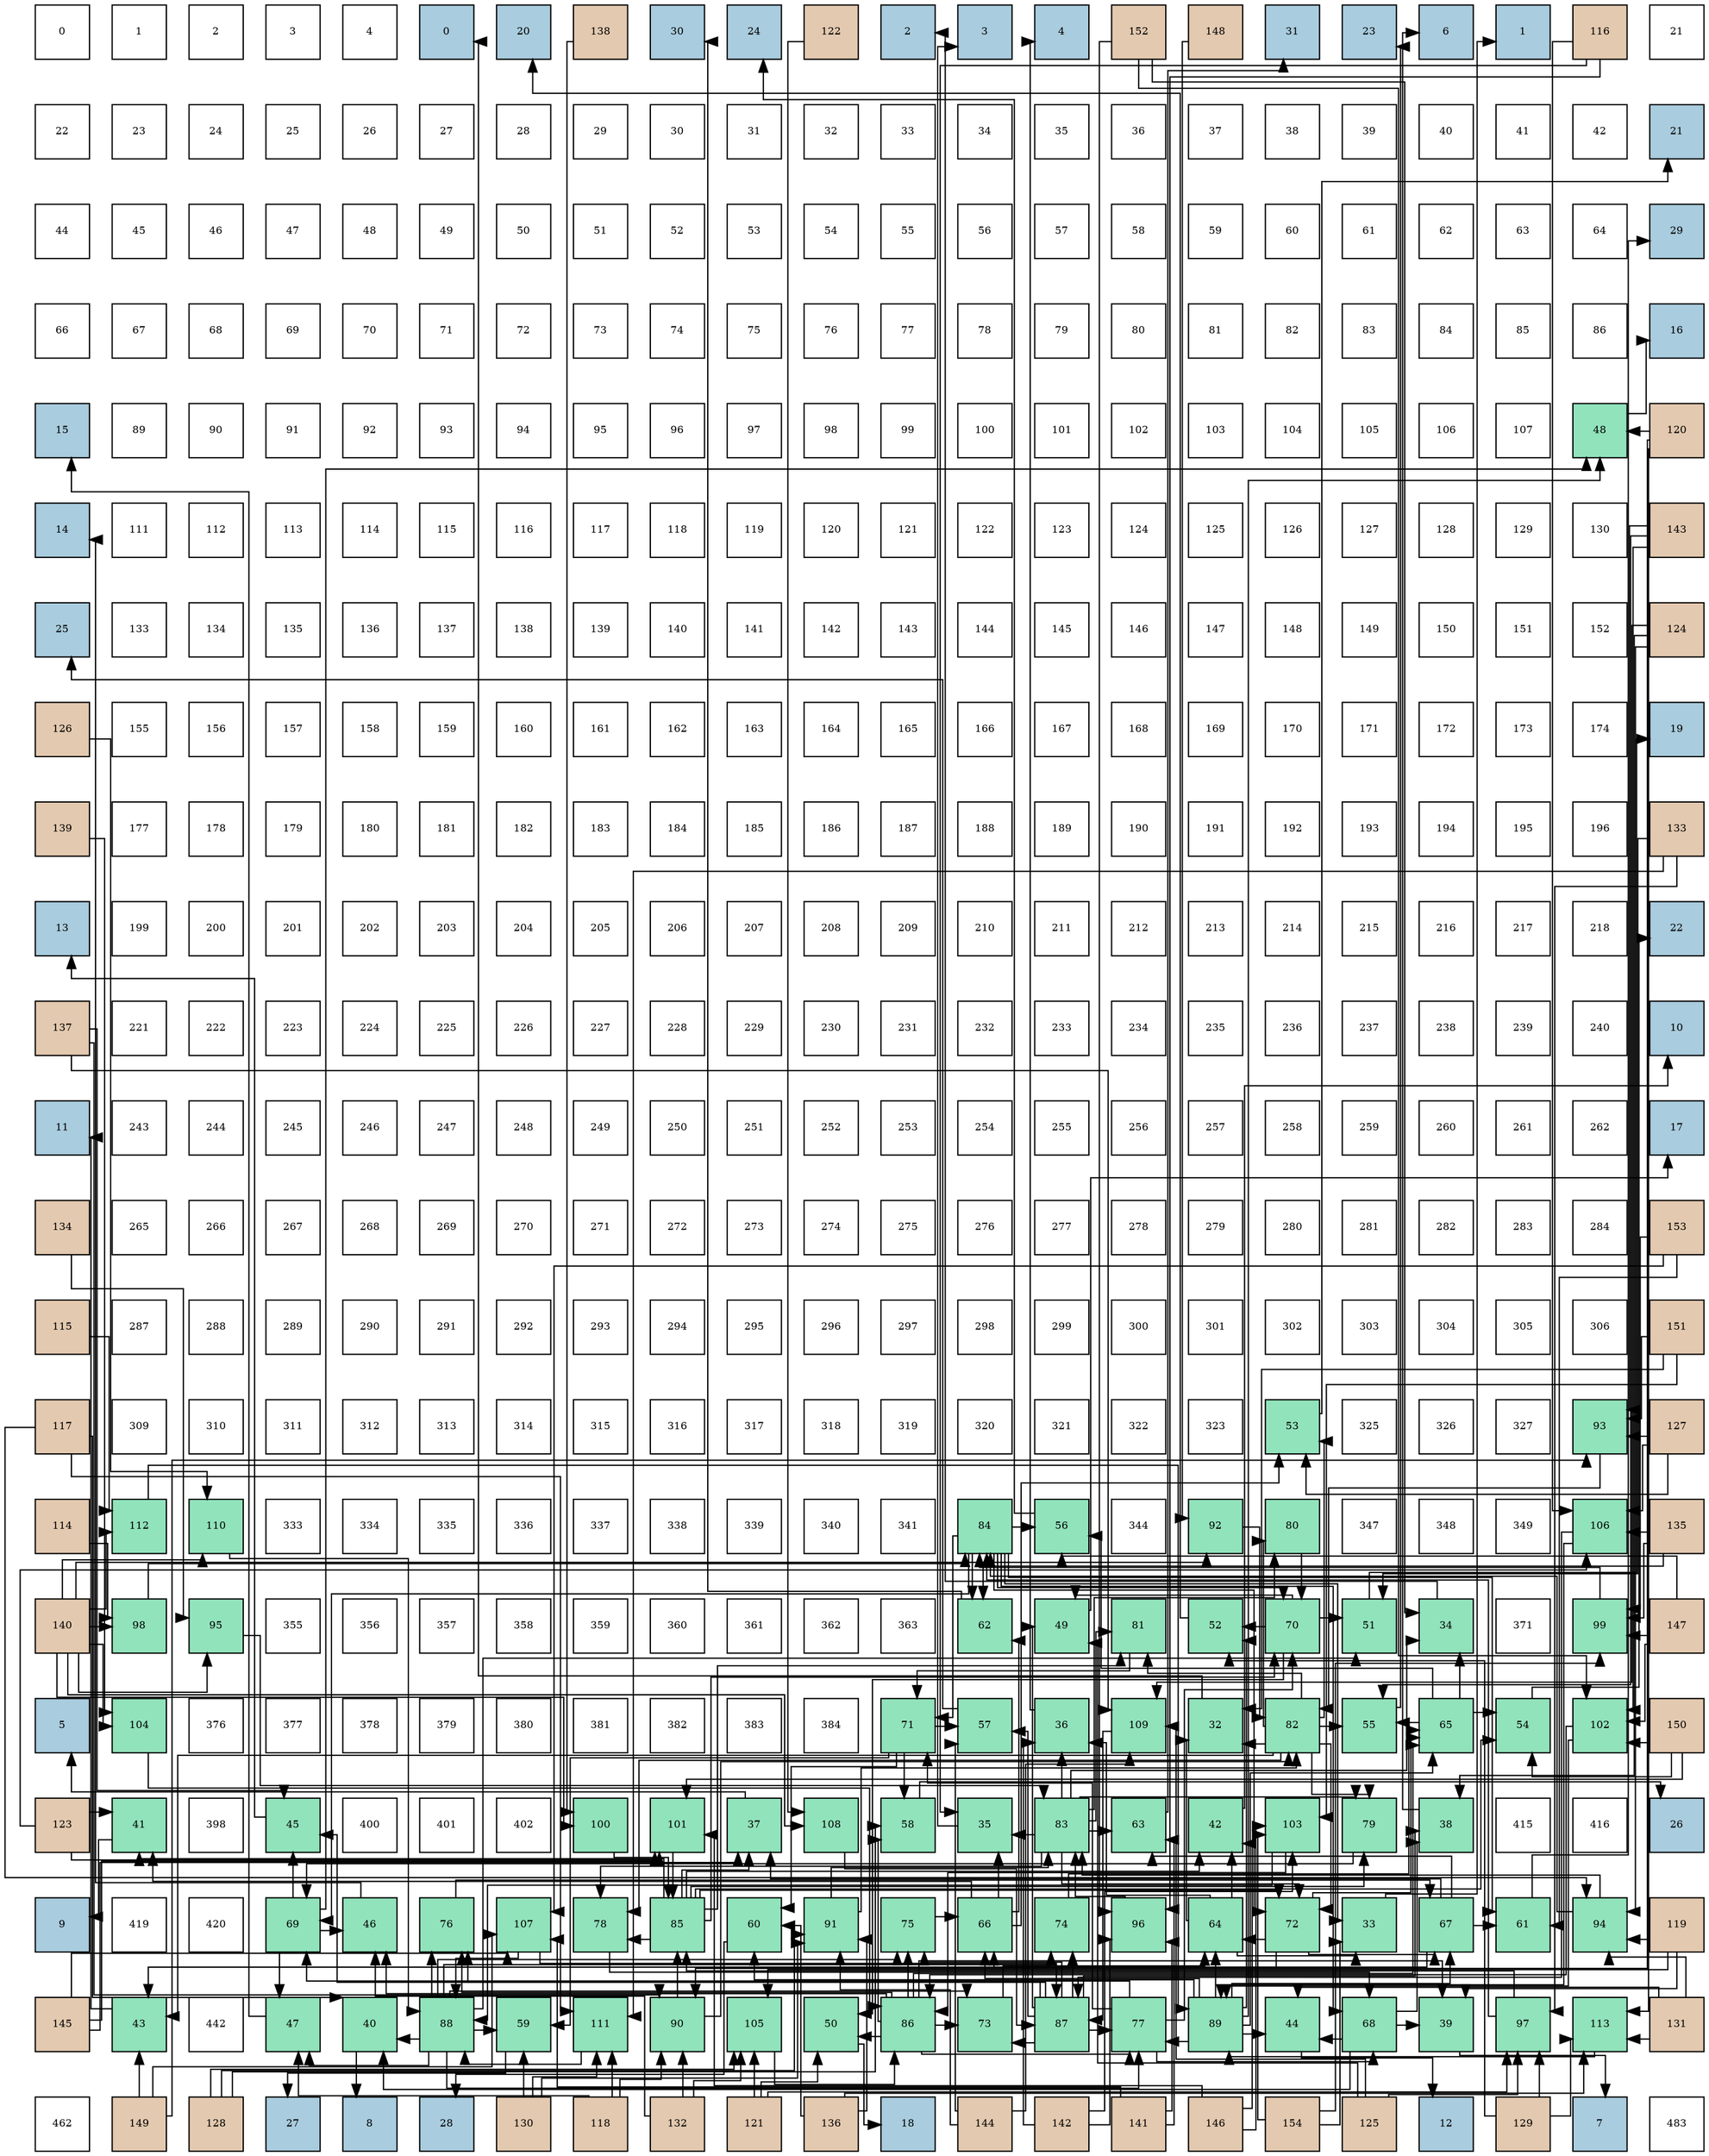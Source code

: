 digraph layout{
 rankdir=TB;
 splines=ortho;
 node [style=filled shape=square fixedsize=true width=0.6];
0[label="0", fontsize=8, fillcolor="#ffffff"];
1[label="1", fontsize=8, fillcolor="#ffffff"];
2[label="2", fontsize=8, fillcolor="#ffffff"];
3[label="3", fontsize=8, fillcolor="#ffffff"];
4[label="4", fontsize=8, fillcolor="#ffffff"];
5[label="0", fontsize=8, fillcolor="#a9ccde"];
6[label="20", fontsize=8, fillcolor="#a9ccde"];
7[label="138", fontsize=8, fillcolor="#e3c9af"];
8[label="30", fontsize=8, fillcolor="#a9ccde"];
9[label="24", fontsize=8, fillcolor="#a9ccde"];
10[label="122", fontsize=8, fillcolor="#e3c9af"];
11[label="2", fontsize=8, fillcolor="#a9ccde"];
12[label="3", fontsize=8, fillcolor="#a9ccde"];
13[label="4", fontsize=8, fillcolor="#a9ccde"];
14[label="152", fontsize=8, fillcolor="#e3c9af"];
15[label="148", fontsize=8, fillcolor="#e3c9af"];
16[label="31", fontsize=8, fillcolor="#a9ccde"];
17[label="23", fontsize=8, fillcolor="#a9ccde"];
18[label="6", fontsize=8, fillcolor="#a9ccde"];
19[label="1", fontsize=8, fillcolor="#a9ccde"];
20[label="116", fontsize=8, fillcolor="#e3c9af"];
21[label="21", fontsize=8, fillcolor="#ffffff"];
22[label="22", fontsize=8, fillcolor="#ffffff"];
23[label="23", fontsize=8, fillcolor="#ffffff"];
24[label="24", fontsize=8, fillcolor="#ffffff"];
25[label="25", fontsize=8, fillcolor="#ffffff"];
26[label="26", fontsize=8, fillcolor="#ffffff"];
27[label="27", fontsize=8, fillcolor="#ffffff"];
28[label="28", fontsize=8, fillcolor="#ffffff"];
29[label="29", fontsize=8, fillcolor="#ffffff"];
30[label="30", fontsize=8, fillcolor="#ffffff"];
31[label="31", fontsize=8, fillcolor="#ffffff"];
32[label="32", fontsize=8, fillcolor="#ffffff"];
33[label="33", fontsize=8, fillcolor="#ffffff"];
34[label="34", fontsize=8, fillcolor="#ffffff"];
35[label="35", fontsize=8, fillcolor="#ffffff"];
36[label="36", fontsize=8, fillcolor="#ffffff"];
37[label="37", fontsize=8, fillcolor="#ffffff"];
38[label="38", fontsize=8, fillcolor="#ffffff"];
39[label="39", fontsize=8, fillcolor="#ffffff"];
40[label="40", fontsize=8, fillcolor="#ffffff"];
41[label="41", fontsize=8, fillcolor="#ffffff"];
42[label="42", fontsize=8, fillcolor="#ffffff"];
43[label="21", fontsize=8, fillcolor="#a9ccde"];
44[label="44", fontsize=8, fillcolor="#ffffff"];
45[label="45", fontsize=8, fillcolor="#ffffff"];
46[label="46", fontsize=8, fillcolor="#ffffff"];
47[label="47", fontsize=8, fillcolor="#ffffff"];
48[label="48", fontsize=8, fillcolor="#ffffff"];
49[label="49", fontsize=8, fillcolor="#ffffff"];
50[label="50", fontsize=8, fillcolor="#ffffff"];
51[label="51", fontsize=8, fillcolor="#ffffff"];
52[label="52", fontsize=8, fillcolor="#ffffff"];
53[label="53", fontsize=8, fillcolor="#ffffff"];
54[label="54", fontsize=8, fillcolor="#ffffff"];
55[label="55", fontsize=8, fillcolor="#ffffff"];
56[label="56", fontsize=8, fillcolor="#ffffff"];
57[label="57", fontsize=8, fillcolor="#ffffff"];
58[label="58", fontsize=8, fillcolor="#ffffff"];
59[label="59", fontsize=8, fillcolor="#ffffff"];
60[label="60", fontsize=8, fillcolor="#ffffff"];
61[label="61", fontsize=8, fillcolor="#ffffff"];
62[label="62", fontsize=8, fillcolor="#ffffff"];
63[label="63", fontsize=8, fillcolor="#ffffff"];
64[label="64", fontsize=8, fillcolor="#ffffff"];
65[label="29", fontsize=8, fillcolor="#a9ccde"];
66[label="66", fontsize=8, fillcolor="#ffffff"];
67[label="67", fontsize=8, fillcolor="#ffffff"];
68[label="68", fontsize=8, fillcolor="#ffffff"];
69[label="69", fontsize=8, fillcolor="#ffffff"];
70[label="70", fontsize=8, fillcolor="#ffffff"];
71[label="71", fontsize=8, fillcolor="#ffffff"];
72[label="72", fontsize=8, fillcolor="#ffffff"];
73[label="73", fontsize=8, fillcolor="#ffffff"];
74[label="74", fontsize=8, fillcolor="#ffffff"];
75[label="75", fontsize=8, fillcolor="#ffffff"];
76[label="76", fontsize=8, fillcolor="#ffffff"];
77[label="77", fontsize=8, fillcolor="#ffffff"];
78[label="78", fontsize=8, fillcolor="#ffffff"];
79[label="79", fontsize=8, fillcolor="#ffffff"];
80[label="80", fontsize=8, fillcolor="#ffffff"];
81[label="81", fontsize=8, fillcolor="#ffffff"];
82[label="82", fontsize=8, fillcolor="#ffffff"];
83[label="83", fontsize=8, fillcolor="#ffffff"];
84[label="84", fontsize=8, fillcolor="#ffffff"];
85[label="85", fontsize=8, fillcolor="#ffffff"];
86[label="86", fontsize=8, fillcolor="#ffffff"];
87[label="16", fontsize=8, fillcolor="#a9ccde"];
88[label="15", fontsize=8, fillcolor="#a9ccde"];
89[label="89", fontsize=8, fillcolor="#ffffff"];
90[label="90", fontsize=8, fillcolor="#ffffff"];
91[label="91", fontsize=8, fillcolor="#ffffff"];
92[label="92", fontsize=8, fillcolor="#ffffff"];
93[label="93", fontsize=8, fillcolor="#ffffff"];
94[label="94", fontsize=8, fillcolor="#ffffff"];
95[label="95", fontsize=8, fillcolor="#ffffff"];
96[label="96", fontsize=8, fillcolor="#ffffff"];
97[label="97", fontsize=8, fillcolor="#ffffff"];
98[label="98", fontsize=8, fillcolor="#ffffff"];
99[label="99", fontsize=8, fillcolor="#ffffff"];
100[label="100", fontsize=8, fillcolor="#ffffff"];
101[label="101", fontsize=8, fillcolor="#ffffff"];
102[label="102", fontsize=8, fillcolor="#ffffff"];
103[label="103", fontsize=8, fillcolor="#ffffff"];
104[label="104", fontsize=8, fillcolor="#ffffff"];
105[label="105", fontsize=8, fillcolor="#ffffff"];
106[label="106", fontsize=8, fillcolor="#ffffff"];
107[label="107", fontsize=8, fillcolor="#ffffff"];
108[label="48", fontsize=8, fillcolor="#91e3bb"];
109[label="120", fontsize=8, fillcolor="#e3c9af"];
110[label="14", fontsize=8, fillcolor="#a9ccde"];
111[label="111", fontsize=8, fillcolor="#ffffff"];
112[label="112", fontsize=8, fillcolor="#ffffff"];
113[label="113", fontsize=8, fillcolor="#ffffff"];
114[label="114", fontsize=8, fillcolor="#ffffff"];
115[label="115", fontsize=8, fillcolor="#ffffff"];
116[label="116", fontsize=8, fillcolor="#ffffff"];
117[label="117", fontsize=8, fillcolor="#ffffff"];
118[label="118", fontsize=8, fillcolor="#ffffff"];
119[label="119", fontsize=8, fillcolor="#ffffff"];
120[label="120", fontsize=8, fillcolor="#ffffff"];
121[label="121", fontsize=8, fillcolor="#ffffff"];
122[label="122", fontsize=8, fillcolor="#ffffff"];
123[label="123", fontsize=8, fillcolor="#ffffff"];
124[label="124", fontsize=8, fillcolor="#ffffff"];
125[label="125", fontsize=8, fillcolor="#ffffff"];
126[label="126", fontsize=8, fillcolor="#ffffff"];
127[label="127", fontsize=8, fillcolor="#ffffff"];
128[label="128", fontsize=8, fillcolor="#ffffff"];
129[label="129", fontsize=8, fillcolor="#ffffff"];
130[label="130", fontsize=8, fillcolor="#ffffff"];
131[label="143", fontsize=8, fillcolor="#e3c9af"];
132[label="25", fontsize=8, fillcolor="#a9ccde"];
133[label="133", fontsize=8, fillcolor="#ffffff"];
134[label="134", fontsize=8, fillcolor="#ffffff"];
135[label="135", fontsize=8, fillcolor="#ffffff"];
136[label="136", fontsize=8, fillcolor="#ffffff"];
137[label="137", fontsize=8, fillcolor="#ffffff"];
138[label="138", fontsize=8, fillcolor="#ffffff"];
139[label="139", fontsize=8, fillcolor="#ffffff"];
140[label="140", fontsize=8, fillcolor="#ffffff"];
141[label="141", fontsize=8, fillcolor="#ffffff"];
142[label="142", fontsize=8, fillcolor="#ffffff"];
143[label="143", fontsize=8, fillcolor="#ffffff"];
144[label="144", fontsize=8, fillcolor="#ffffff"];
145[label="145", fontsize=8, fillcolor="#ffffff"];
146[label="146", fontsize=8, fillcolor="#ffffff"];
147[label="147", fontsize=8, fillcolor="#ffffff"];
148[label="148", fontsize=8, fillcolor="#ffffff"];
149[label="149", fontsize=8, fillcolor="#ffffff"];
150[label="150", fontsize=8, fillcolor="#ffffff"];
151[label="151", fontsize=8, fillcolor="#ffffff"];
152[label="152", fontsize=8, fillcolor="#ffffff"];
153[label="124", fontsize=8, fillcolor="#e3c9af"];
154[label="126", fontsize=8, fillcolor="#e3c9af"];
155[label="155", fontsize=8, fillcolor="#ffffff"];
156[label="156", fontsize=8, fillcolor="#ffffff"];
157[label="157", fontsize=8, fillcolor="#ffffff"];
158[label="158", fontsize=8, fillcolor="#ffffff"];
159[label="159", fontsize=8, fillcolor="#ffffff"];
160[label="160", fontsize=8, fillcolor="#ffffff"];
161[label="161", fontsize=8, fillcolor="#ffffff"];
162[label="162", fontsize=8, fillcolor="#ffffff"];
163[label="163", fontsize=8, fillcolor="#ffffff"];
164[label="164", fontsize=8, fillcolor="#ffffff"];
165[label="165", fontsize=8, fillcolor="#ffffff"];
166[label="166", fontsize=8, fillcolor="#ffffff"];
167[label="167", fontsize=8, fillcolor="#ffffff"];
168[label="168", fontsize=8, fillcolor="#ffffff"];
169[label="169", fontsize=8, fillcolor="#ffffff"];
170[label="170", fontsize=8, fillcolor="#ffffff"];
171[label="171", fontsize=8, fillcolor="#ffffff"];
172[label="172", fontsize=8, fillcolor="#ffffff"];
173[label="173", fontsize=8, fillcolor="#ffffff"];
174[label="174", fontsize=8, fillcolor="#ffffff"];
175[label="19", fontsize=8, fillcolor="#a9ccde"];
176[label="139", fontsize=8, fillcolor="#e3c9af"];
177[label="177", fontsize=8, fillcolor="#ffffff"];
178[label="178", fontsize=8, fillcolor="#ffffff"];
179[label="179", fontsize=8, fillcolor="#ffffff"];
180[label="180", fontsize=8, fillcolor="#ffffff"];
181[label="181", fontsize=8, fillcolor="#ffffff"];
182[label="182", fontsize=8, fillcolor="#ffffff"];
183[label="183", fontsize=8, fillcolor="#ffffff"];
184[label="184", fontsize=8, fillcolor="#ffffff"];
185[label="185", fontsize=8, fillcolor="#ffffff"];
186[label="186", fontsize=8, fillcolor="#ffffff"];
187[label="187", fontsize=8, fillcolor="#ffffff"];
188[label="188", fontsize=8, fillcolor="#ffffff"];
189[label="189", fontsize=8, fillcolor="#ffffff"];
190[label="190", fontsize=8, fillcolor="#ffffff"];
191[label="191", fontsize=8, fillcolor="#ffffff"];
192[label="192", fontsize=8, fillcolor="#ffffff"];
193[label="193", fontsize=8, fillcolor="#ffffff"];
194[label="194", fontsize=8, fillcolor="#ffffff"];
195[label="195", fontsize=8, fillcolor="#ffffff"];
196[label="196", fontsize=8, fillcolor="#ffffff"];
197[label="133", fontsize=8, fillcolor="#e3c9af"];
198[label="13", fontsize=8, fillcolor="#a9ccde"];
199[label="199", fontsize=8, fillcolor="#ffffff"];
200[label="200", fontsize=8, fillcolor="#ffffff"];
201[label="201", fontsize=8, fillcolor="#ffffff"];
202[label="202", fontsize=8, fillcolor="#ffffff"];
203[label="203", fontsize=8, fillcolor="#ffffff"];
204[label="204", fontsize=8, fillcolor="#ffffff"];
205[label="205", fontsize=8, fillcolor="#ffffff"];
206[label="206", fontsize=8, fillcolor="#ffffff"];
207[label="207", fontsize=8, fillcolor="#ffffff"];
208[label="208", fontsize=8, fillcolor="#ffffff"];
209[label="209", fontsize=8, fillcolor="#ffffff"];
210[label="210", fontsize=8, fillcolor="#ffffff"];
211[label="211", fontsize=8, fillcolor="#ffffff"];
212[label="212", fontsize=8, fillcolor="#ffffff"];
213[label="213", fontsize=8, fillcolor="#ffffff"];
214[label="214", fontsize=8, fillcolor="#ffffff"];
215[label="215", fontsize=8, fillcolor="#ffffff"];
216[label="216", fontsize=8, fillcolor="#ffffff"];
217[label="217", fontsize=8, fillcolor="#ffffff"];
218[label="218", fontsize=8, fillcolor="#ffffff"];
219[label="22", fontsize=8, fillcolor="#a9ccde"];
220[label="137", fontsize=8, fillcolor="#e3c9af"];
221[label="221", fontsize=8, fillcolor="#ffffff"];
222[label="222", fontsize=8, fillcolor="#ffffff"];
223[label="223", fontsize=8, fillcolor="#ffffff"];
224[label="224", fontsize=8, fillcolor="#ffffff"];
225[label="225", fontsize=8, fillcolor="#ffffff"];
226[label="226", fontsize=8, fillcolor="#ffffff"];
227[label="227", fontsize=8, fillcolor="#ffffff"];
228[label="228", fontsize=8, fillcolor="#ffffff"];
229[label="229", fontsize=8, fillcolor="#ffffff"];
230[label="230", fontsize=8, fillcolor="#ffffff"];
231[label="231", fontsize=8, fillcolor="#ffffff"];
232[label="232", fontsize=8, fillcolor="#ffffff"];
233[label="233", fontsize=8, fillcolor="#ffffff"];
234[label="234", fontsize=8, fillcolor="#ffffff"];
235[label="235", fontsize=8, fillcolor="#ffffff"];
236[label="236", fontsize=8, fillcolor="#ffffff"];
237[label="237", fontsize=8, fillcolor="#ffffff"];
238[label="238", fontsize=8, fillcolor="#ffffff"];
239[label="239", fontsize=8, fillcolor="#ffffff"];
240[label="240", fontsize=8, fillcolor="#ffffff"];
241[label="10", fontsize=8, fillcolor="#a9ccde"];
242[label="11", fontsize=8, fillcolor="#a9ccde"];
243[label="243", fontsize=8, fillcolor="#ffffff"];
244[label="244", fontsize=8, fillcolor="#ffffff"];
245[label="245", fontsize=8, fillcolor="#ffffff"];
246[label="246", fontsize=8, fillcolor="#ffffff"];
247[label="247", fontsize=8, fillcolor="#ffffff"];
248[label="248", fontsize=8, fillcolor="#ffffff"];
249[label="249", fontsize=8, fillcolor="#ffffff"];
250[label="250", fontsize=8, fillcolor="#ffffff"];
251[label="251", fontsize=8, fillcolor="#ffffff"];
252[label="252", fontsize=8, fillcolor="#ffffff"];
253[label="253", fontsize=8, fillcolor="#ffffff"];
254[label="254", fontsize=8, fillcolor="#ffffff"];
255[label="255", fontsize=8, fillcolor="#ffffff"];
256[label="256", fontsize=8, fillcolor="#ffffff"];
257[label="257", fontsize=8, fillcolor="#ffffff"];
258[label="258", fontsize=8, fillcolor="#ffffff"];
259[label="259", fontsize=8, fillcolor="#ffffff"];
260[label="260", fontsize=8, fillcolor="#ffffff"];
261[label="261", fontsize=8, fillcolor="#ffffff"];
262[label="262", fontsize=8, fillcolor="#ffffff"];
263[label="17", fontsize=8, fillcolor="#a9ccde"];
264[label="134", fontsize=8, fillcolor="#e3c9af"];
265[label="265", fontsize=8, fillcolor="#ffffff"];
266[label="266", fontsize=8, fillcolor="#ffffff"];
267[label="267", fontsize=8, fillcolor="#ffffff"];
268[label="268", fontsize=8, fillcolor="#ffffff"];
269[label="269", fontsize=8, fillcolor="#ffffff"];
270[label="270", fontsize=8, fillcolor="#ffffff"];
271[label="271", fontsize=8, fillcolor="#ffffff"];
272[label="272", fontsize=8, fillcolor="#ffffff"];
273[label="273", fontsize=8, fillcolor="#ffffff"];
274[label="274", fontsize=8, fillcolor="#ffffff"];
275[label="275", fontsize=8, fillcolor="#ffffff"];
276[label="276", fontsize=8, fillcolor="#ffffff"];
277[label="277", fontsize=8, fillcolor="#ffffff"];
278[label="278", fontsize=8, fillcolor="#ffffff"];
279[label="279", fontsize=8, fillcolor="#ffffff"];
280[label="280", fontsize=8, fillcolor="#ffffff"];
281[label="281", fontsize=8, fillcolor="#ffffff"];
282[label="282", fontsize=8, fillcolor="#ffffff"];
283[label="283", fontsize=8, fillcolor="#ffffff"];
284[label="284", fontsize=8, fillcolor="#ffffff"];
285[label="153", fontsize=8, fillcolor="#e3c9af"];
286[label="115", fontsize=8, fillcolor="#e3c9af"];
287[label="287", fontsize=8, fillcolor="#ffffff"];
288[label="288", fontsize=8, fillcolor="#ffffff"];
289[label="289", fontsize=8, fillcolor="#ffffff"];
290[label="290", fontsize=8, fillcolor="#ffffff"];
291[label="291", fontsize=8, fillcolor="#ffffff"];
292[label="292", fontsize=8, fillcolor="#ffffff"];
293[label="293", fontsize=8, fillcolor="#ffffff"];
294[label="294", fontsize=8, fillcolor="#ffffff"];
295[label="295", fontsize=8, fillcolor="#ffffff"];
296[label="296", fontsize=8, fillcolor="#ffffff"];
297[label="297", fontsize=8, fillcolor="#ffffff"];
298[label="298", fontsize=8, fillcolor="#ffffff"];
299[label="299", fontsize=8, fillcolor="#ffffff"];
300[label="300", fontsize=8, fillcolor="#ffffff"];
301[label="301", fontsize=8, fillcolor="#ffffff"];
302[label="302", fontsize=8, fillcolor="#ffffff"];
303[label="303", fontsize=8, fillcolor="#ffffff"];
304[label="304", fontsize=8, fillcolor="#ffffff"];
305[label="305", fontsize=8, fillcolor="#ffffff"];
306[label="306", fontsize=8, fillcolor="#ffffff"];
307[label="151", fontsize=8, fillcolor="#e3c9af"];
308[label="117", fontsize=8, fillcolor="#e3c9af"];
309[label="309", fontsize=8, fillcolor="#ffffff"];
310[label="310", fontsize=8, fillcolor="#ffffff"];
311[label="311", fontsize=8, fillcolor="#ffffff"];
312[label="312", fontsize=8, fillcolor="#ffffff"];
313[label="313", fontsize=8, fillcolor="#ffffff"];
314[label="314", fontsize=8, fillcolor="#ffffff"];
315[label="315", fontsize=8, fillcolor="#ffffff"];
316[label="316", fontsize=8, fillcolor="#ffffff"];
317[label="317", fontsize=8, fillcolor="#ffffff"];
318[label="318", fontsize=8, fillcolor="#ffffff"];
319[label="319", fontsize=8, fillcolor="#ffffff"];
320[label="320", fontsize=8, fillcolor="#ffffff"];
321[label="321", fontsize=8, fillcolor="#ffffff"];
322[label="322", fontsize=8, fillcolor="#ffffff"];
323[label="323", fontsize=8, fillcolor="#ffffff"];
324[label="53", fontsize=8, fillcolor="#91e3bb"];
325[label="325", fontsize=8, fillcolor="#ffffff"];
326[label="326", fontsize=8, fillcolor="#ffffff"];
327[label="327", fontsize=8, fillcolor="#ffffff"];
328[label="93", fontsize=8, fillcolor="#91e3bb"];
329[label="127", fontsize=8, fillcolor="#e3c9af"];
330[label="114", fontsize=8, fillcolor="#e3c9af"];
331[label="112", fontsize=8, fillcolor="#91e3bb"];
332[label="110", fontsize=8, fillcolor="#91e3bb"];
333[label="333", fontsize=8, fillcolor="#ffffff"];
334[label="334", fontsize=8, fillcolor="#ffffff"];
335[label="335", fontsize=8, fillcolor="#ffffff"];
336[label="336", fontsize=8, fillcolor="#ffffff"];
337[label="337", fontsize=8, fillcolor="#ffffff"];
338[label="338", fontsize=8, fillcolor="#ffffff"];
339[label="339", fontsize=8, fillcolor="#ffffff"];
340[label="340", fontsize=8, fillcolor="#ffffff"];
341[label="341", fontsize=8, fillcolor="#ffffff"];
342[label="84", fontsize=8, fillcolor="#91e3bb"];
343[label="56", fontsize=8, fillcolor="#91e3bb"];
344[label="344", fontsize=8, fillcolor="#ffffff"];
345[label="92", fontsize=8, fillcolor="#91e3bb"];
346[label="80", fontsize=8, fillcolor="#91e3bb"];
347[label="347", fontsize=8, fillcolor="#ffffff"];
348[label="348", fontsize=8, fillcolor="#ffffff"];
349[label="349", fontsize=8, fillcolor="#ffffff"];
350[label="106", fontsize=8, fillcolor="#91e3bb"];
351[label="135", fontsize=8, fillcolor="#e3c9af"];
352[label="140", fontsize=8, fillcolor="#e3c9af"];
353[label="98", fontsize=8, fillcolor="#91e3bb"];
354[label="95", fontsize=8, fillcolor="#91e3bb"];
355[label="355", fontsize=8, fillcolor="#ffffff"];
356[label="356", fontsize=8, fillcolor="#ffffff"];
357[label="357", fontsize=8, fillcolor="#ffffff"];
358[label="358", fontsize=8, fillcolor="#ffffff"];
359[label="359", fontsize=8, fillcolor="#ffffff"];
360[label="360", fontsize=8, fillcolor="#ffffff"];
361[label="361", fontsize=8, fillcolor="#ffffff"];
362[label="362", fontsize=8, fillcolor="#ffffff"];
363[label="363", fontsize=8, fillcolor="#ffffff"];
364[label="62", fontsize=8, fillcolor="#91e3bb"];
365[label="49", fontsize=8, fillcolor="#91e3bb"];
366[label="81", fontsize=8, fillcolor="#91e3bb"];
367[label="52", fontsize=8, fillcolor="#91e3bb"];
368[label="70", fontsize=8, fillcolor="#91e3bb"];
369[label="51", fontsize=8, fillcolor="#91e3bb"];
370[label="34", fontsize=8, fillcolor="#91e3bb"];
371[label="371", fontsize=8, fillcolor="#ffffff"];
372[label="99", fontsize=8, fillcolor="#91e3bb"];
373[label="147", fontsize=8, fillcolor="#e3c9af"];
374[label="5", fontsize=8, fillcolor="#a9ccde"];
375[label="104", fontsize=8, fillcolor="#91e3bb"];
376[label="376", fontsize=8, fillcolor="#ffffff"];
377[label="377", fontsize=8, fillcolor="#ffffff"];
378[label="378", fontsize=8, fillcolor="#ffffff"];
379[label="379", fontsize=8, fillcolor="#ffffff"];
380[label="380", fontsize=8, fillcolor="#ffffff"];
381[label="381", fontsize=8, fillcolor="#ffffff"];
382[label="382", fontsize=8, fillcolor="#ffffff"];
383[label="383", fontsize=8, fillcolor="#ffffff"];
384[label="384", fontsize=8, fillcolor="#ffffff"];
385[label="71", fontsize=8, fillcolor="#91e3bb"];
386[label="57", fontsize=8, fillcolor="#91e3bb"];
387[label="36", fontsize=8, fillcolor="#91e3bb"];
388[label="109", fontsize=8, fillcolor="#91e3bb"];
389[label="32", fontsize=8, fillcolor="#91e3bb"];
390[label="82", fontsize=8, fillcolor="#91e3bb"];
391[label="55", fontsize=8, fillcolor="#91e3bb"];
392[label="65", fontsize=8, fillcolor="#91e3bb"];
393[label="54", fontsize=8, fillcolor="#91e3bb"];
394[label="102", fontsize=8, fillcolor="#91e3bb"];
395[label="150", fontsize=8, fillcolor="#e3c9af"];
396[label="123", fontsize=8, fillcolor="#e3c9af"];
397[label="41", fontsize=8, fillcolor="#91e3bb"];
398[label="398", fontsize=8, fillcolor="#ffffff"];
399[label="45", fontsize=8, fillcolor="#91e3bb"];
400[label="400", fontsize=8, fillcolor="#ffffff"];
401[label="401", fontsize=8, fillcolor="#ffffff"];
402[label="402", fontsize=8, fillcolor="#ffffff"];
403[label="100", fontsize=8, fillcolor="#91e3bb"];
404[label="101", fontsize=8, fillcolor="#91e3bb"];
405[label="37", fontsize=8, fillcolor="#91e3bb"];
406[label="108", fontsize=8, fillcolor="#91e3bb"];
407[label="58", fontsize=8, fillcolor="#91e3bb"];
408[label="35", fontsize=8, fillcolor="#91e3bb"];
409[label="83", fontsize=8, fillcolor="#91e3bb"];
410[label="63", fontsize=8, fillcolor="#91e3bb"];
411[label="42", fontsize=8, fillcolor="#91e3bb"];
412[label="103", fontsize=8, fillcolor="#91e3bb"];
413[label="79", fontsize=8, fillcolor="#91e3bb"];
414[label="38", fontsize=8, fillcolor="#91e3bb"];
415[label="415", fontsize=8, fillcolor="#ffffff"];
416[label="416", fontsize=8, fillcolor="#ffffff"];
417[label="26", fontsize=8, fillcolor="#a9ccde"];
418[label="9", fontsize=8, fillcolor="#a9ccde"];
419[label="419", fontsize=8, fillcolor="#ffffff"];
420[label="420", fontsize=8, fillcolor="#ffffff"];
421[label="69", fontsize=8, fillcolor="#91e3bb"];
422[label="46", fontsize=8, fillcolor="#91e3bb"];
423[label="76", fontsize=8, fillcolor="#91e3bb"];
424[label="107", fontsize=8, fillcolor="#91e3bb"];
425[label="78", fontsize=8, fillcolor="#91e3bb"];
426[label="85", fontsize=8, fillcolor="#91e3bb"];
427[label="60", fontsize=8, fillcolor="#91e3bb"];
428[label="91", fontsize=8, fillcolor="#91e3bb"];
429[label="75", fontsize=8, fillcolor="#91e3bb"];
430[label="66", fontsize=8, fillcolor="#91e3bb"];
431[label="74", fontsize=8, fillcolor="#91e3bb"];
432[label="96", fontsize=8, fillcolor="#91e3bb"];
433[label="64", fontsize=8, fillcolor="#91e3bb"];
434[label="72", fontsize=8, fillcolor="#91e3bb"];
435[label="33", fontsize=8, fillcolor="#91e3bb"];
436[label="67", fontsize=8, fillcolor="#91e3bb"];
437[label="61", fontsize=8, fillcolor="#91e3bb"];
438[label="94", fontsize=8, fillcolor="#91e3bb"];
439[label="119", fontsize=8, fillcolor="#e3c9af"];
440[label="145", fontsize=8, fillcolor="#e3c9af"];
441[label="43", fontsize=8, fillcolor="#91e3bb"];
442[label="442", fontsize=8, fillcolor="#ffffff"];
443[label="47", fontsize=8, fillcolor="#91e3bb"];
444[label="40", fontsize=8, fillcolor="#91e3bb"];
445[label="88", fontsize=8, fillcolor="#91e3bb"];
446[label="59", fontsize=8, fillcolor="#91e3bb"];
447[label="111", fontsize=8, fillcolor="#91e3bb"];
448[label="90", fontsize=8, fillcolor="#91e3bb"];
449[label="105", fontsize=8, fillcolor="#91e3bb"];
450[label="50", fontsize=8, fillcolor="#91e3bb"];
451[label="86", fontsize=8, fillcolor="#91e3bb"];
452[label="73", fontsize=8, fillcolor="#91e3bb"];
453[label="87", fontsize=8, fillcolor="#91e3bb"];
454[label="77", fontsize=8, fillcolor="#91e3bb"];
455[label="89", fontsize=8, fillcolor="#91e3bb"];
456[label="44", fontsize=8, fillcolor="#91e3bb"];
457[label="68", fontsize=8, fillcolor="#91e3bb"];
458[label="39", fontsize=8, fillcolor="#91e3bb"];
459[label="97", fontsize=8, fillcolor="#91e3bb"];
460[label="113", fontsize=8, fillcolor="#91e3bb"];
461[label="131", fontsize=8, fillcolor="#e3c9af"];
462[label="462", fontsize=8, fillcolor="#ffffff"];
463[label="149", fontsize=8, fillcolor="#e3c9af"];
464[label="128", fontsize=8, fillcolor="#e3c9af"];
465[label="27", fontsize=8, fillcolor="#a9ccde"];
466[label="8", fontsize=8, fillcolor="#a9ccde"];
467[label="28", fontsize=8, fillcolor="#a9ccde"];
468[label="130", fontsize=8, fillcolor="#e3c9af"];
469[label="118", fontsize=8, fillcolor="#e3c9af"];
470[label="132", fontsize=8, fillcolor="#e3c9af"];
471[label="121", fontsize=8, fillcolor="#e3c9af"];
472[label="136", fontsize=8, fillcolor="#e3c9af"];
473[label="18", fontsize=8, fillcolor="#a9ccde"];
474[label="144", fontsize=8, fillcolor="#e3c9af"];
475[label="142", fontsize=8, fillcolor="#e3c9af"];
476[label="141", fontsize=8, fillcolor="#e3c9af"];
477[label="146", fontsize=8, fillcolor="#e3c9af"];
478[label="154", fontsize=8, fillcolor="#e3c9af"];
479[label="125", fontsize=8, fillcolor="#e3c9af"];
480[label="12", fontsize=8, fillcolor="#a9ccde"];
481[label="129", fontsize=8, fillcolor="#e3c9af"];
482[label="7", fontsize=8, fillcolor="#a9ccde"];
483[label="483", fontsize=8, fillcolor="#ffffff"];
edge [constraint=false, style=vis];389 -> 5;
435 -> 19;
370 -> 11;
408 -> 12;
387 -> 13;
405 -> 374;
414 -> 18;
458 -> 482;
444 -> 466;
397 -> 418;
411 -> 241;
441 -> 242;
456 -> 480;
399 -> 198;
422 -> 110;
443 -> 88;
108 -> 87;
365 -> 263;
450 -> 473;
369 -> 175;
367 -> 6;
324 -> 43;
393 -> 219;
391 -> 17;
343 -> 9;
386 -> 132;
407 -> 417;
446 -> 465;
427 -> 467;
437 -> 65;
364 -> 8;
410 -> 16;
433 -> 389;
433 -> 435;
433 -> 387;
433 -> 411;
392 -> 370;
392 -> 393;
392 -> 391;
392 -> 343;
430 -> 408;
430 -> 397;
430 -> 324;
430 -> 364;
436 -> 405;
436 -> 441;
436 -> 437;
436 -> 410;
457 -> 414;
457 -> 458;
457 -> 444;
457 -> 456;
421 -> 399;
421 -> 422;
421 -> 443;
421 -> 108;
368 -> 365;
368 -> 450;
368 -> 369;
368 -> 367;
385 -> 386;
385 -> 407;
385 -> 446;
385 -> 427;
434 -> 433;
434 -> 392;
434 -> 430;
434 -> 436;
452 -> 433;
431 -> 392;
429 -> 430;
423 -> 436;
454 -> 457;
454 -> 421;
454 -> 368;
454 -> 385;
425 -> 457;
413 -> 421;
346 -> 368;
366 -> 385;
390 -> 389;
390 -> 441;
390 -> 324;
390 -> 391;
390 -> 434;
390 -> 425;
390 -> 413;
390 -> 346;
390 -> 366;
409 -> 370;
409 -> 408;
409 -> 387;
409 -> 410;
409 -> 434;
409 -> 425;
409 -> 413;
409 -> 346;
409 -> 366;
342 -> 435;
342 -> 343;
342 -> 437;
342 -> 364;
342 -> 457;
342 -> 421;
342 -> 368;
342 -> 385;
342 -> 434;
426 -> 405;
426 -> 397;
426 -> 411;
426 -> 393;
426 -> 368;
426 -> 434;
426 -> 425;
426 -> 413;
426 -> 366;
451 -> 458;
451 -> 422;
451 -> 450;
451 -> 407;
451 -> 392;
451 -> 452;
451 -> 429;
451 -> 423;
451 -> 454;
453 -> 414;
453 -> 399;
453 -> 365;
453 -> 386;
453 -> 452;
453 -> 431;
453 -> 429;
453 -> 423;
453 -> 454;
445 -> 444;
445 -> 443;
445 -> 369;
445 -> 446;
445 -> 452;
445 -> 431;
445 -> 429;
445 -> 423;
445 -> 454;
455 -> 456;
455 -> 108;
455 -> 367;
455 -> 427;
455 -> 433;
455 -> 392;
455 -> 430;
455 -> 436;
455 -> 454;
448 -> 390;
448 -> 426;
428 -> 390;
428 -> 409;
345 -> 390;
328 -> 390;
438 -> 409;
438 -> 342;
354 -> 409;
432 -> 409;
459 -> 342;
459 -> 426;
353 -> 342;
372 -> 342;
403 -> 426;
404 -> 426;
394 -> 451;
394 -> 455;
412 -> 451;
412 -> 445;
375 -> 451;
449 -> 451;
350 -> 453;
350 -> 455;
424 -> 453;
424 -> 445;
406 -> 453;
388 -> 453;
332 -> 445;
447 -> 445;
331 -> 455;
460 -> 455;
330 -> 353;
286 -> 331;
20 -> 408;
20 -> 432;
20 -> 350;
308 -> 444;
308 -> 438;
308 -> 447;
469 -> 443;
469 -> 448;
469 -> 447;
439 -> 458;
439 -> 438;
439 -> 449;
109 -> 108;
109 -> 448;
109 -> 460;
471 -> 450;
471 -> 459;
471 -> 449;
10 -> 406;
396 -> 397;
396 -> 404;
396 -> 350;
153 -> 414;
153 -> 438;
153 -> 388;
479 -> 365;
479 -> 459;
479 -> 388;
154 -> 332;
329 -> 324;
329 -> 328;
329 -> 350;
464 -> 407;
464 -> 428;
464 -> 449;
481 -> 367;
481 -> 459;
481 -> 460;
468 -> 446;
468 -> 428;
468 -> 447;
461 -> 456;
461 -> 438;
461 -> 460;
470 -> 422;
470 -> 448;
470 -> 449;
197 -> 369;
197 -> 459;
197 -> 447;
264 -> 354;
351 -> 364;
351 -> 372;
351 -> 350;
472 -> 427;
472 -> 428;
472 -> 460;
220 -> 399;
220 -> 448;
220 -> 388;
7 -> 403;
176 -> 375;
352 -> 345;
352 -> 354;
352 -> 353;
352 -> 403;
352 -> 375;
352 -> 406;
352 -> 332;
352 -> 331;
476 -> 410;
476 -> 432;
476 -> 424;
475 -> 387;
475 -> 432;
475 -> 412;
131 -> 391;
131 -> 328;
131 -> 394;
474 -> 386;
474 -> 428;
474 -> 388;
440 -> 405;
440 -> 404;
440 -> 424;
477 -> 411;
477 -> 404;
477 -> 412;
373 -> 343;
373 -> 372;
373 -> 394;
15 -> 345;
463 -> 441;
463 -> 328;
463 -> 424;
395 -> 393;
395 -> 404;
395 -> 394;
307 -> 389;
307 -> 328;
307 -> 412;
14 -> 370;
14 -> 432;
14 -> 394;
285 -> 437;
285 -> 372;
285 -> 424;
478 -> 435;
478 -> 372;
478 -> 412;
edge [constraint=true, style=invis];
0 -> 22 -> 44 -> 66 -> 88 -> 110 -> 132 -> 154 -> 176 -> 198 -> 220 -> 242 -> 264 -> 286 -> 308 -> 330 -> 352 -> 374 -> 396 -> 418 -> 440 -> 462;
1 -> 23 -> 45 -> 67 -> 89 -> 111 -> 133 -> 155 -> 177 -> 199 -> 221 -> 243 -> 265 -> 287 -> 309 -> 331 -> 353 -> 375 -> 397 -> 419 -> 441 -> 463;
2 -> 24 -> 46 -> 68 -> 90 -> 112 -> 134 -> 156 -> 178 -> 200 -> 222 -> 244 -> 266 -> 288 -> 310 -> 332 -> 354 -> 376 -> 398 -> 420 -> 442 -> 464;
3 -> 25 -> 47 -> 69 -> 91 -> 113 -> 135 -> 157 -> 179 -> 201 -> 223 -> 245 -> 267 -> 289 -> 311 -> 333 -> 355 -> 377 -> 399 -> 421 -> 443 -> 465;
4 -> 26 -> 48 -> 70 -> 92 -> 114 -> 136 -> 158 -> 180 -> 202 -> 224 -> 246 -> 268 -> 290 -> 312 -> 334 -> 356 -> 378 -> 400 -> 422 -> 444 -> 466;
5 -> 27 -> 49 -> 71 -> 93 -> 115 -> 137 -> 159 -> 181 -> 203 -> 225 -> 247 -> 269 -> 291 -> 313 -> 335 -> 357 -> 379 -> 401 -> 423 -> 445 -> 467;
6 -> 28 -> 50 -> 72 -> 94 -> 116 -> 138 -> 160 -> 182 -> 204 -> 226 -> 248 -> 270 -> 292 -> 314 -> 336 -> 358 -> 380 -> 402 -> 424 -> 446 -> 468;
7 -> 29 -> 51 -> 73 -> 95 -> 117 -> 139 -> 161 -> 183 -> 205 -> 227 -> 249 -> 271 -> 293 -> 315 -> 337 -> 359 -> 381 -> 403 -> 425 -> 447 -> 469;
8 -> 30 -> 52 -> 74 -> 96 -> 118 -> 140 -> 162 -> 184 -> 206 -> 228 -> 250 -> 272 -> 294 -> 316 -> 338 -> 360 -> 382 -> 404 -> 426 -> 448 -> 470;
9 -> 31 -> 53 -> 75 -> 97 -> 119 -> 141 -> 163 -> 185 -> 207 -> 229 -> 251 -> 273 -> 295 -> 317 -> 339 -> 361 -> 383 -> 405 -> 427 -> 449 -> 471;
10 -> 32 -> 54 -> 76 -> 98 -> 120 -> 142 -> 164 -> 186 -> 208 -> 230 -> 252 -> 274 -> 296 -> 318 -> 340 -> 362 -> 384 -> 406 -> 428 -> 450 -> 472;
11 -> 33 -> 55 -> 77 -> 99 -> 121 -> 143 -> 165 -> 187 -> 209 -> 231 -> 253 -> 275 -> 297 -> 319 -> 341 -> 363 -> 385 -> 407 -> 429 -> 451 -> 473;
12 -> 34 -> 56 -> 78 -> 100 -> 122 -> 144 -> 166 -> 188 -> 210 -> 232 -> 254 -> 276 -> 298 -> 320 -> 342 -> 364 -> 386 -> 408 -> 430 -> 452 -> 474;
13 -> 35 -> 57 -> 79 -> 101 -> 123 -> 145 -> 167 -> 189 -> 211 -> 233 -> 255 -> 277 -> 299 -> 321 -> 343 -> 365 -> 387 -> 409 -> 431 -> 453 -> 475;
14 -> 36 -> 58 -> 80 -> 102 -> 124 -> 146 -> 168 -> 190 -> 212 -> 234 -> 256 -> 278 -> 300 -> 322 -> 344 -> 366 -> 388 -> 410 -> 432 -> 454 -> 476;
15 -> 37 -> 59 -> 81 -> 103 -> 125 -> 147 -> 169 -> 191 -> 213 -> 235 -> 257 -> 279 -> 301 -> 323 -> 345 -> 367 -> 389 -> 411 -> 433 -> 455 -> 477;
16 -> 38 -> 60 -> 82 -> 104 -> 126 -> 148 -> 170 -> 192 -> 214 -> 236 -> 258 -> 280 -> 302 -> 324 -> 346 -> 368 -> 390 -> 412 -> 434 -> 456 -> 478;
17 -> 39 -> 61 -> 83 -> 105 -> 127 -> 149 -> 171 -> 193 -> 215 -> 237 -> 259 -> 281 -> 303 -> 325 -> 347 -> 369 -> 391 -> 413 -> 435 -> 457 -> 479;
18 -> 40 -> 62 -> 84 -> 106 -> 128 -> 150 -> 172 -> 194 -> 216 -> 238 -> 260 -> 282 -> 304 -> 326 -> 348 -> 370 -> 392 -> 414 -> 436 -> 458 -> 480;
19 -> 41 -> 63 -> 85 -> 107 -> 129 -> 151 -> 173 -> 195 -> 217 -> 239 -> 261 -> 283 -> 305 -> 327 -> 349 -> 371 -> 393 -> 415 -> 437 -> 459 -> 481;
20 -> 42 -> 64 -> 86 -> 108 -> 130 -> 152 -> 174 -> 196 -> 218 -> 240 -> 262 -> 284 -> 306 -> 328 -> 350 -> 372 -> 394 -> 416 -> 438 -> 460 -> 482;
21 -> 43 -> 65 -> 87 -> 109 -> 131 -> 153 -> 175 -> 197 -> 219 -> 241 -> 263 -> 285 -> 307 -> 329 -> 351 -> 373 -> 395 -> 417 -> 439 -> 461 -> 483;
rank = same {0 -> 1 -> 2 -> 3 -> 4 -> 5 -> 6 -> 7 -> 8 -> 9 -> 10 -> 11 -> 12 -> 13 -> 14 -> 15 -> 16 -> 17 -> 18 -> 19 -> 20 -> 21};
rank = same {22 -> 23 -> 24 -> 25 -> 26 -> 27 -> 28 -> 29 -> 30 -> 31 -> 32 -> 33 -> 34 -> 35 -> 36 -> 37 -> 38 -> 39 -> 40 -> 41 -> 42 -> 43};
rank = same {44 -> 45 -> 46 -> 47 -> 48 -> 49 -> 50 -> 51 -> 52 -> 53 -> 54 -> 55 -> 56 -> 57 -> 58 -> 59 -> 60 -> 61 -> 62 -> 63 -> 64 -> 65};
rank = same {66 -> 67 -> 68 -> 69 -> 70 -> 71 -> 72 -> 73 -> 74 -> 75 -> 76 -> 77 -> 78 -> 79 -> 80 -> 81 -> 82 -> 83 -> 84 -> 85 -> 86 -> 87};
rank = same {88 -> 89 -> 90 -> 91 -> 92 -> 93 -> 94 -> 95 -> 96 -> 97 -> 98 -> 99 -> 100 -> 101 -> 102 -> 103 -> 104 -> 105 -> 106 -> 107 -> 108 -> 109};
rank = same {110 -> 111 -> 112 -> 113 -> 114 -> 115 -> 116 -> 117 -> 118 -> 119 -> 120 -> 121 -> 122 -> 123 -> 124 -> 125 -> 126 -> 127 -> 128 -> 129 -> 130 -> 131};
rank = same {132 -> 133 -> 134 -> 135 -> 136 -> 137 -> 138 -> 139 -> 140 -> 141 -> 142 -> 143 -> 144 -> 145 -> 146 -> 147 -> 148 -> 149 -> 150 -> 151 -> 152 -> 153};
rank = same {154 -> 155 -> 156 -> 157 -> 158 -> 159 -> 160 -> 161 -> 162 -> 163 -> 164 -> 165 -> 166 -> 167 -> 168 -> 169 -> 170 -> 171 -> 172 -> 173 -> 174 -> 175};
rank = same {176 -> 177 -> 178 -> 179 -> 180 -> 181 -> 182 -> 183 -> 184 -> 185 -> 186 -> 187 -> 188 -> 189 -> 190 -> 191 -> 192 -> 193 -> 194 -> 195 -> 196 -> 197};
rank = same {198 -> 199 -> 200 -> 201 -> 202 -> 203 -> 204 -> 205 -> 206 -> 207 -> 208 -> 209 -> 210 -> 211 -> 212 -> 213 -> 214 -> 215 -> 216 -> 217 -> 218 -> 219};
rank = same {220 -> 221 -> 222 -> 223 -> 224 -> 225 -> 226 -> 227 -> 228 -> 229 -> 230 -> 231 -> 232 -> 233 -> 234 -> 235 -> 236 -> 237 -> 238 -> 239 -> 240 -> 241};
rank = same {242 -> 243 -> 244 -> 245 -> 246 -> 247 -> 248 -> 249 -> 250 -> 251 -> 252 -> 253 -> 254 -> 255 -> 256 -> 257 -> 258 -> 259 -> 260 -> 261 -> 262 -> 263};
rank = same {264 -> 265 -> 266 -> 267 -> 268 -> 269 -> 270 -> 271 -> 272 -> 273 -> 274 -> 275 -> 276 -> 277 -> 278 -> 279 -> 280 -> 281 -> 282 -> 283 -> 284 -> 285};
rank = same {286 -> 287 -> 288 -> 289 -> 290 -> 291 -> 292 -> 293 -> 294 -> 295 -> 296 -> 297 -> 298 -> 299 -> 300 -> 301 -> 302 -> 303 -> 304 -> 305 -> 306 -> 307};
rank = same {308 -> 309 -> 310 -> 311 -> 312 -> 313 -> 314 -> 315 -> 316 -> 317 -> 318 -> 319 -> 320 -> 321 -> 322 -> 323 -> 324 -> 325 -> 326 -> 327 -> 328 -> 329};
rank = same {330 -> 331 -> 332 -> 333 -> 334 -> 335 -> 336 -> 337 -> 338 -> 339 -> 340 -> 341 -> 342 -> 343 -> 344 -> 345 -> 346 -> 347 -> 348 -> 349 -> 350 -> 351};
rank = same {352 -> 353 -> 354 -> 355 -> 356 -> 357 -> 358 -> 359 -> 360 -> 361 -> 362 -> 363 -> 364 -> 365 -> 366 -> 367 -> 368 -> 369 -> 370 -> 371 -> 372 -> 373};
rank = same {374 -> 375 -> 376 -> 377 -> 378 -> 379 -> 380 -> 381 -> 382 -> 383 -> 384 -> 385 -> 386 -> 387 -> 388 -> 389 -> 390 -> 391 -> 392 -> 393 -> 394 -> 395};
rank = same {396 -> 397 -> 398 -> 399 -> 400 -> 401 -> 402 -> 403 -> 404 -> 405 -> 406 -> 407 -> 408 -> 409 -> 410 -> 411 -> 412 -> 413 -> 414 -> 415 -> 416 -> 417};
rank = same {418 -> 419 -> 420 -> 421 -> 422 -> 423 -> 424 -> 425 -> 426 -> 427 -> 428 -> 429 -> 430 -> 431 -> 432 -> 433 -> 434 -> 435 -> 436 -> 437 -> 438 -> 439};
rank = same {440 -> 441 -> 442 -> 443 -> 444 -> 445 -> 446 -> 447 -> 448 -> 449 -> 450 -> 451 -> 452 -> 453 -> 454 -> 455 -> 456 -> 457 -> 458 -> 459 -> 460 -> 461};
rank = same {462 -> 463 -> 464 -> 465 -> 466 -> 467 -> 468 -> 469 -> 470 -> 471 -> 472 -> 473 -> 474 -> 475 -> 476 -> 477 -> 478 -> 479 -> 480 -> 481 -> 482 -> 483};
}